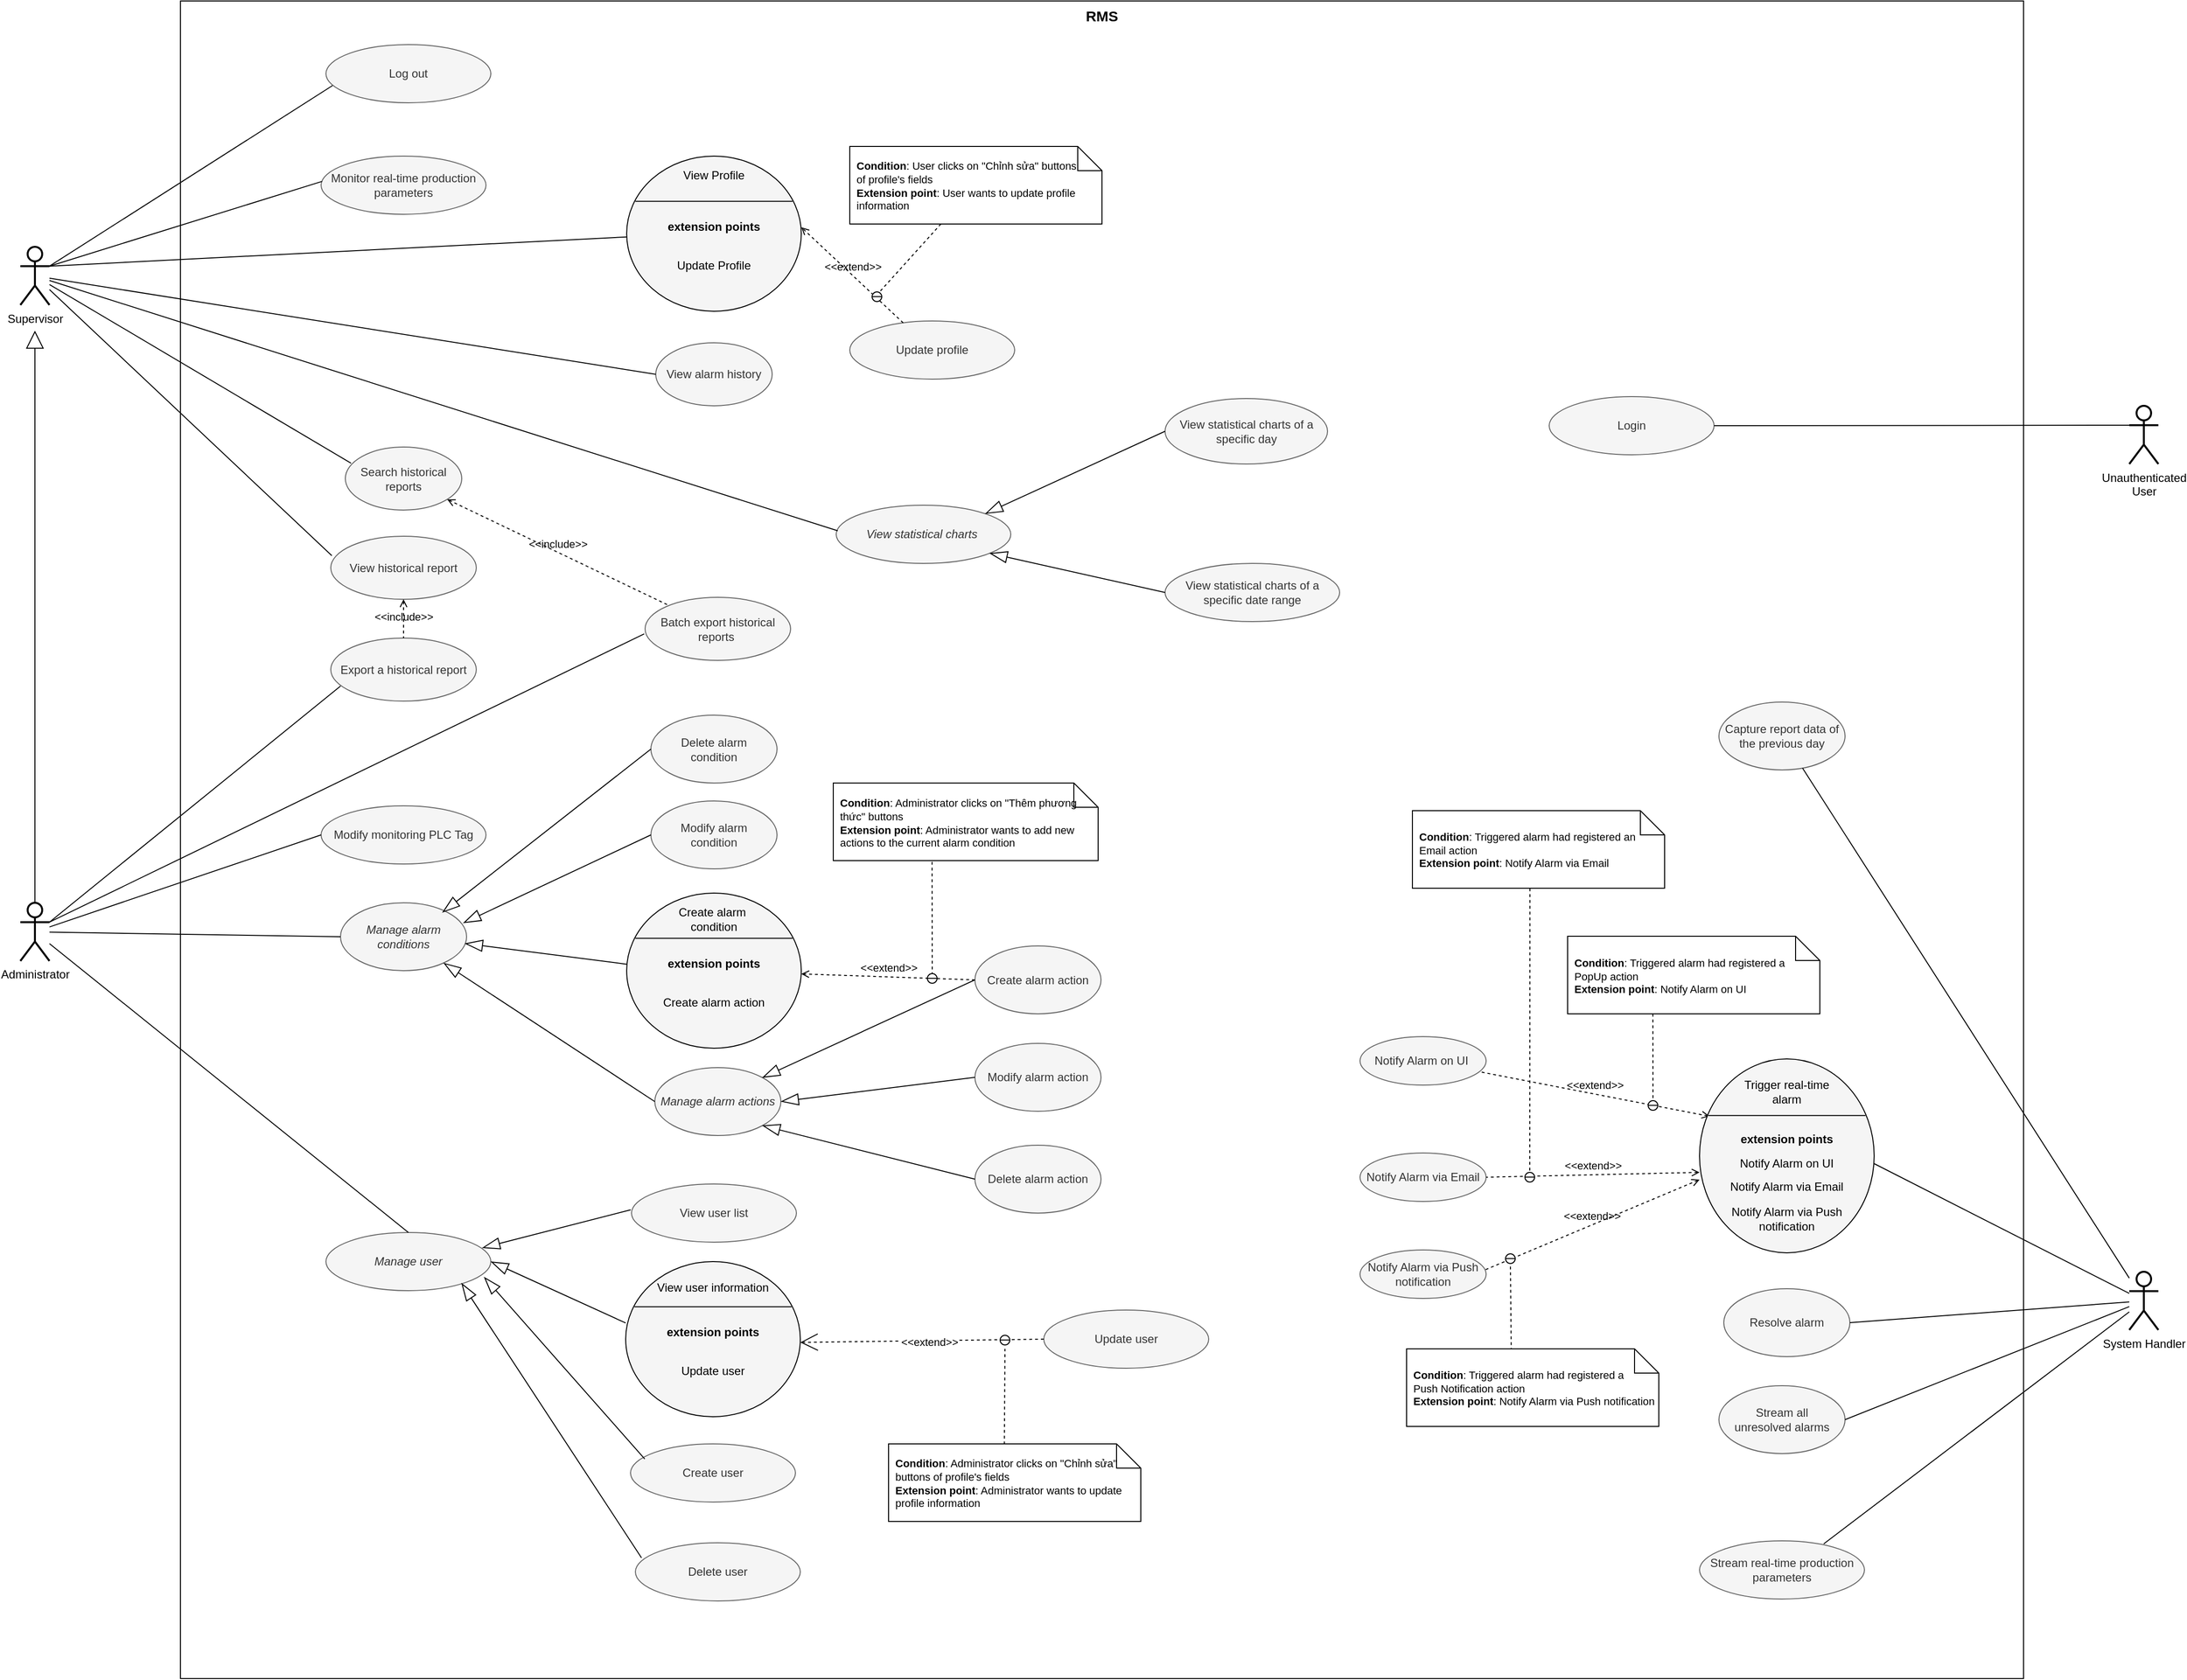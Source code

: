 <mxfile version="23.1.5" type="device">
  <diagram name="Page-1" id="q7bWOxxrzYGh3gGL6_S_">
    <mxGraphModel dx="3291" dy="3627" grid="1" gridSize="10" guides="1" tooltips="1" connect="1" arrows="1" fold="1" page="1" pageScale="1" pageWidth="850" pageHeight="1100" math="0" shadow="0">
      <root>
        <mxCell id="0" />
        <mxCell id="1" parent="0" />
        <mxCell id="vdx9aR_LZm65uiy0afiX-14" value="&lt;b&gt;&lt;font style=&quot;font-size: 15px;&quot;&gt;RMS&lt;/font&gt;&lt;/b&gt;" style="rounded=0;whiteSpace=wrap;html=1;horizontal=1;verticalAlign=top;" parent="1" vertex="1">
          <mxGeometry x="30" y="-1210" width="1900" height="1730" as="geometry" />
        </mxCell>
        <mxCell id="vdx9aR_LZm65uiy0afiX-1" value="View alarm history" style="ellipse;whiteSpace=wrap;html=1;fillColor=#f5f5f5;fontColor=#333333;strokeColor=#666666;" parent="1" vertex="1">
          <mxGeometry x="520" y="-857.5" width="120" height="65" as="geometry" />
        </mxCell>
        <mxCell id="vdx9aR_LZm65uiy0afiX-3" value="Notify Alarm on UI&amp;nbsp;" style="ellipse;whiteSpace=wrap;html=1;fillColor=#f5f5f5;fontColor=#333333;strokeColor=#666666;" parent="1" vertex="1">
          <mxGeometry x="1246" y="-142" width="130" height="50" as="geometry" />
        </mxCell>
        <mxCell id="vdx9aR_LZm65uiy0afiX-4" value="Manage alarm&lt;br&gt;conditions" style="ellipse;whiteSpace=wrap;html=1;fillColor=#f5f5f5;fontColor=#333333;strokeColor=#666666;fontStyle=2" parent="1" vertex="1">
          <mxGeometry x="195" y="-280" width="130" height="70" as="geometry" />
        </mxCell>
        <mxCell id="vdx9aR_LZm65uiy0afiX-7" value="Delete alarm action" style="ellipse;whiteSpace=wrap;html=1;fillColor=#f5f5f5;fontColor=#333333;strokeColor=#666666;" parent="1" vertex="1">
          <mxGeometry x="849" y="-30" width="130" height="70" as="geometry" />
        </mxCell>
        <mxCell id="vdx9aR_LZm65uiy0afiX-8" value="Modify alarm action" style="ellipse;whiteSpace=wrap;html=1;fillColor=#f5f5f5;fontColor=#333333;strokeColor=#666666;" parent="1" vertex="1">
          <mxGeometry x="849" y="-135" width="130" height="70" as="geometry" />
        </mxCell>
        <mxCell id="vdx9aR_LZm65uiy0afiX-9" value="Create alarm action" style="ellipse;whiteSpace=wrap;html=1;fillColor=#f5f5f5;fontColor=#333333;strokeColor=#666666;" parent="1" vertex="1">
          <mxGeometry x="849" y="-235.5" width="130" height="70" as="geometry" />
        </mxCell>
        <mxCell id="vdx9aR_LZm65uiy0afiX-10" value="Delete alarm &lt;br&gt;condition" style="ellipse;whiteSpace=wrap;html=1;fillColor=#f5f5f5;fontColor=#333333;strokeColor=#666666;" parent="1" vertex="1">
          <mxGeometry x="515" y="-473.5" width="130" height="70" as="geometry" />
        </mxCell>
        <mxCell id="vdx9aR_LZm65uiy0afiX-11" value="Manage alarm actions" style="ellipse;whiteSpace=wrap;html=1;fillColor=#f5f5f5;fontColor=#333333;strokeColor=#666666;fontStyle=2" parent="1" vertex="1">
          <mxGeometry x="519" y="-110" width="130" height="70" as="geometry" />
        </mxCell>
        <mxCell id="vdx9aR_LZm65uiy0afiX-12" value="Modify alarm &lt;br&gt;condition" style="ellipse;whiteSpace=wrap;html=1;fillColor=#f5f5f5;fontColor=#333333;strokeColor=#666666;" parent="1" vertex="1">
          <mxGeometry x="515" y="-385" width="130" height="70" as="geometry" />
        </mxCell>
        <mxCell id="vdx9aR_LZm65uiy0afiX-17" value="Supervisor" style="shape=umlActor;verticalLabelPosition=bottom;verticalAlign=top;html=1;outlineConnect=0;strokeWidth=2;" parent="1" vertex="1">
          <mxGeometry x="-135" y="-956.5" width="30" height="60" as="geometry" />
        </mxCell>
        <mxCell id="vdx9aR_LZm65uiy0afiX-18" value="Administrator" style="shape=umlActor;verticalLabelPosition=bottom;verticalAlign=top;html=1;outlineConnect=0;strokeWidth=2;" parent="1" vertex="1">
          <mxGeometry x="-135" y="-280" width="30" height="60" as="geometry" />
        </mxCell>
        <mxCell id="vdx9aR_LZm65uiy0afiX-24" value="" style="endArrow=none;html=1;rounded=0;entryX=0;entryY=0.5;entryDx=0;entryDy=0;" parent="1" source="vdx9aR_LZm65uiy0afiX-17" target="vdx9aR_LZm65uiy0afiX-1" edge="1">
          <mxGeometry width="50" height="50" relative="1" as="geometry">
            <mxPoint x="235" y="-782.5" as="sourcePoint" />
            <mxPoint x="285" y="-832.5" as="targetPoint" />
          </mxGeometry>
        </mxCell>
        <mxCell id="vdx9aR_LZm65uiy0afiX-28" value="" style="endArrow=none;html=1;rounded=0;entryX=0;entryY=0.5;entryDx=0;entryDy=0;" parent="1" source="vdx9aR_LZm65uiy0afiX-18" target="vdx9aR_LZm65uiy0afiX-4" edge="1">
          <mxGeometry width="50" height="50" relative="1" as="geometry">
            <mxPoint x="210" y="-180" as="sourcePoint" />
            <mxPoint x="260" y="-230" as="targetPoint" />
          </mxGeometry>
        </mxCell>
        <mxCell id="vdx9aR_LZm65uiy0afiX-29" value="" style="endArrow=block;endSize=16;endFill=0;html=1;rounded=0;" parent="1" source="vdx9aR_LZm65uiy0afiX-18" edge="1">
          <mxGeometry width="160" relative="1" as="geometry">
            <mxPoint x="160" y="-210" as="sourcePoint" />
            <mxPoint x="-120" y="-870" as="targetPoint" />
          </mxGeometry>
        </mxCell>
        <mxCell id="vdx9aR_LZm65uiy0afiX-31" value="" style="endArrow=blockThin;endSize=16;endFill=0;html=1;rounded=0;exitX=0;exitY=0.5;exitDx=0;exitDy=0;entryX=0.808;entryY=0.143;entryDx=0;entryDy=0;entryPerimeter=0;" parent="1" source="vdx9aR_LZm65uiy0afiX-10" target="vdx9aR_LZm65uiy0afiX-4" edge="1">
          <mxGeometry width="160" relative="1" as="geometry">
            <mxPoint x="350" y="-338" as="sourcePoint" />
            <mxPoint x="490" y="-370" as="targetPoint" />
          </mxGeometry>
        </mxCell>
        <mxCell id="vdx9aR_LZm65uiy0afiX-33" value="" style="endArrow=blockThin;endSize=16;endFill=0;html=1;rounded=0;exitX=0;exitY=0.5;exitDx=0;exitDy=0;entryX=0.974;entryY=0.298;entryDx=0;entryDy=0;entryPerimeter=0;" parent="1" source="vdx9aR_LZm65uiy0afiX-12" target="vdx9aR_LZm65uiy0afiX-4" edge="1">
          <mxGeometry width="160" relative="1" as="geometry">
            <mxPoint x="365" y="-415" as="sourcePoint" />
            <mxPoint x="250" y="-230" as="targetPoint" />
          </mxGeometry>
        </mxCell>
        <mxCell id="vdx9aR_LZm65uiy0afiX-34" value="" style="endArrow=blockThin;endSize=16;endFill=0;html=1;rounded=0;exitX=0;exitY=0.5;exitDx=0;exitDy=0;entryX=0.987;entryY=0.6;entryDx=0;entryDy=0;entryPerimeter=0;" parent="1" source="S8BT3uGQNklFfDtIyJ3y-139" target="vdx9aR_LZm65uiy0afiX-4" edge="1">
          <mxGeometry width="160" relative="1" as="geometry">
            <mxPoint x="519.0" y="-185" as="sourcePoint" />
            <mxPoint x="264" y="-227" as="targetPoint" />
          </mxGeometry>
        </mxCell>
        <mxCell id="vdx9aR_LZm65uiy0afiX-35" value="" style="endArrow=blockThin;endSize=16;endFill=0;html=1;rounded=0;exitX=0;exitY=0.5;exitDx=0;exitDy=0;" parent="1" source="vdx9aR_LZm65uiy0afiX-11" target="vdx9aR_LZm65uiy0afiX-4" edge="1">
          <mxGeometry width="160" relative="1" as="geometry">
            <mxPoint x="375" y="-305" as="sourcePoint" />
            <mxPoint x="274" y="-217" as="targetPoint" />
          </mxGeometry>
        </mxCell>
        <mxCell id="vdx9aR_LZm65uiy0afiX-42" value="Stream all &lt;br&gt;unresolved alarms" style="ellipse;whiteSpace=wrap;html=1;fillColor=#f5f5f5;fontColor=#333333;strokeColor=#666666;" parent="1" vertex="1">
          <mxGeometry x="1616" y="218" width="130" height="70" as="geometry" />
        </mxCell>
        <mxCell id="O6qfYlx07FazeDkOTpJF-3" value="Notify Alarm via Email" style="ellipse;whiteSpace=wrap;html=1;fillColor=#f5f5f5;fontColor=#333333;strokeColor=#666666;" parent="1" vertex="1">
          <mxGeometry x="1246" y="-22" width="130" height="50" as="geometry" />
        </mxCell>
        <mxCell id="O6qfYlx07FazeDkOTpJF-5" value="&amp;lt;&amp;lt;extend&amp;gt;&amp;gt;" style="html=1;verticalAlign=bottom;labelBackgroundColor=none;endArrow=none;endFill=0;dashed=1;rounded=0;startArrow=open;startFill=0;exitX=0.008;exitY=0.55;exitDx=0;exitDy=0;exitPerimeter=0;" parent="1" source="S8BT3uGQNklFfDtIyJ3y-150" target="vdx9aR_LZm65uiy0afiX-3" edge="1">
          <mxGeometry width="160" relative="1" as="geometry">
            <mxPoint x="1628.974" y="12.018" as="sourcePoint" />
            <mxPoint x="1336" y="358" as="targetPoint" />
          </mxGeometry>
        </mxCell>
        <mxCell id="O6qfYlx07FazeDkOTpJF-6" value="&amp;lt;&amp;lt;extend&amp;gt;&amp;gt;" style="html=1;verticalAlign=bottom;labelBackgroundColor=none;endArrow=none;endFill=0;dashed=1;rounded=0;entryX=1;entryY=0.5;entryDx=0;entryDy=0;exitX=0;exitY=0;exitDx=0;exitDy=0;startArrow=open;startFill=0;" parent="1" source="S8BT3uGQNklFfDtIyJ3y-154" target="O6qfYlx07FazeDkOTpJF-3" edge="1">
          <mxGeometry width="160" relative="1" as="geometry">
            <mxPoint x="1619.38" y="21.03" as="sourcePoint" />
            <mxPoint x="1146" y="323" as="targetPoint" />
          </mxGeometry>
        </mxCell>
        <mxCell id="O6qfYlx07FazeDkOTpJF-9" value="&amp;lt;&amp;lt;extend&amp;gt;&amp;gt;" style="html=1;verticalAlign=bottom;labelBackgroundColor=none;endArrow=open;endFill=0;dashed=1;rounded=0;entryX=1;entryY=0.75;entryDx=0;entryDy=0;exitX=0;exitY=0.5;exitDx=0;exitDy=0;" parent="1" source="vdx9aR_LZm65uiy0afiX-9" target="S8BT3uGQNklFfDtIyJ3y-139" edge="1">
          <mxGeometry width="160" relative="1" as="geometry">
            <mxPoint x="390" y="-330" as="sourcePoint" />
            <mxPoint x="649.0" y="-185" as="targetPoint" />
          </mxGeometry>
        </mxCell>
        <mxCell id="O6qfYlx07FazeDkOTpJF-10" value="Resolve alarm" style="ellipse;whiteSpace=wrap;html=1;fillColor=#f5f5f5;fontColor=#333333;strokeColor=#666666;" parent="1" vertex="1">
          <mxGeometry x="1621" y="118" width="130" height="70" as="geometry" />
        </mxCell>
        <mxCell id="O6qfYlx07FazeDkOTpJF-25" style="rounded=0;orthogonalLoop=1;jettySize=auto;html=1;endArrow=none;endFill=0;entryX=1;entryY=0.5;entryDx=0;entryDy=0;" parent="1" source="S8BT3uGQNklFfDtIyJ3y-1" target="S8BT3uGQNklFfDtIyJ3y-152" edge="1">
          <mxGeometry relative="1" as="geometry">
            <mxPoint x="1876" y="123.836" as="sourcePoint" />
            <mxPoint x="1731.222" y="55.219" as="targetPoint" />
          </mxGeometry>
        </mxCell>
        <mxCell id="O6qfYlx07FazeDkOTpJF-22" value="" style="endArrow=blockThin;endSize=16;endFill=0;html=1;rounded=0;exitX=0;exitY=0.5;exitDx=0;exitDy=0;entryX=1;entryY=0;entryDx=0;entryDy=0;" parent="1" source="vdx9aR_LZm65uiy0afiX-9" target="vdx9aR_LZm65uiy0afiX-11" edge="1">
          <mxGeometry width="160" relative="1" as="geometry">
            <mxPoint x="630" y="-190" as="sourcePoint" />
            <mxPoint x="500" y="-65" as="targetPoint" />
          </mxGeometry>
        </mxCell>
        <mxCell id="O6qfYlx07FazeDkOTpJF-23" value="" style="endArrow=blockThin;endSize=16;endFill=0;html=1;rounded=0;exitX=0;exitY=0.5;exitDx=0;exitDy=0;entryX=1;entryY=0.5;entryDx=0;entryDy=0;" parent="1" source="vdx9aR_LZm65uiy0afiX-8" target="vdx9aR_LZm65uiy0afiX-11" edge="1">
          <mxGeometry width="160" relative="1" as="geometry">
            <mxPoint x="590" y="-245" as="sourcePoint" />
            <mxPoint x="510" y="-85" as="targetPoint" />
          </mxGeometry>
        </mxCell>
        <mxCell id="O6qfYlx07FazeDkOTpJF-24" value="" style="endArrow=blockThin;endSize=16;endFill=0;html=1;rounded=0;exitX=0;exitY=0.5;exitDx=0;exitDy=0;entryX=1;entryY=1;entryDx=0;entryDy=0;" parent="1" source="vdx9aR_LZm65uiy0afiX-7" target="vdx9aR_LZm65uiy0afiX-11" edge="1">
          <mxGeometry width="160" relative="1" as="geometry">
            <mxPoint x="590" y="-145" as="sourcePoint" />
            <mxPoint x="510" y="-85" as="targetPoint" />
          </mxGeometry>
        </mxCell>
        <mxCell id="O6qfYlx07FazeDkOTpJF-26" style="rounded=0;orthogonalLoop=1;jettySize=auto;html=1;endArrow=none;endFill=0;entryX=1;entryY=0.5;entryDx=0;entryDy=0;" parent="1" source="S8BT3uGQNklFfDtIyJ3y-1" target="O6qfYlx07FazeDkOTpJF-10" edge="1">
          <mxGeometry relative="1" as="geometry">
            <mxPoint x="1876" y="135.5" as="sourcePoint" />
            <mxPoint x="1756" y="46" as="targetPoint" />
          </mxGeometry>
        </mxCell>
        <mxCell id="O6qfYlx07FazeDkOTpJF-27" style="rounded=0;orthogonalLoop=1;jettySize=auto;html=1;endArrow=none;endFill=0;entryX=1;entryY=0.5;entryDx=0;entryDy=0;" parent="1" source="S8BT3uGQNklFfDtIyJ3y-1" target="vdx9aR_LZm65uiy0afiX-42" edge="1">
          <mxGeometry relative="1" as="geometry">
            <mxPoint x="1876" y="148" as="sourcePoint" />
            <mxPoint x="1756" y="138" as="targetPoint" />
          </mxGeometry>
        </mxCell>
        <mxCell id="S8BT3uGQNklFfDtIyJ3y-1" value="System Handler" style="shape=umlActor;verticalLabelPosition=bottom;verticalAlign=top;html=1;outlineConnect=0;strokeWidth=2;" parent="1" vertex="1">
          <mxGeometry x="2039" y="100.5" width="30" height="60" as="geometry" />
        </mxCell>
        <mxCell id="S8BT3uGQNklFfDtIyJ3y-2" value="Notify Alarm via Push notification" style="ellipse;whiteSpace=wrap;html=1;fillColor=#f5f5f5;fontColor=#333333;strokeColor=#666666;" parent="1" vertex="1">
          <mxGeometry x="1246" y="78" width="130" height="50" as="geometry" />
        </mxCell>
        <mxCell id="S8BT3uGQNklFfDtIyJ3y-3" value="&amp;lt;&amp;lt;extend&amp;gt;&amp;gt;" style="html=1;verticalAlign=bottom;labelBackgroundColor=none;endArrow=none;endFill=0;dashed=1;rounded=0;entryX=0.984;entryY=0.419;entryDx=0;entryDy=0;exitX=0;exitY=0.25;exitDx=0;exitDy=0;startArrow=open;startFill=0;entryPerimeter=0;" parent="1" source="S8BT3uGQNklFfDtIyJ3y-154" target="S8BT3uGQNklFfDtIyJ3y-2" edge="1">
          <mxGeometry width="160" relative="1" as="geometry">
            <mxPoint x="1624.19" y="53.44" as="sourcePoint" />
            <mxPoint x="1546" y="13" as="targetPoint" />
          </mxGeometry>
        </mxCell>
        <mxCell id="S8BT3uGQNklFfDtIyJ3y-4" value="Capture report data of the previous day" style="ellipse;whiteSpace=wrap;html=1;fillColor=#f5f5f5;fontColor=#333333;strokeColor=#666666;" parent="1" vertex="1">
          <mxGeometry x="1616" y="-487" width="130" height="70" as="geometry" />
        </mxCell>
        <mxCell id="S8BT3uGQNklFfDtIyJ3y-6" style="rounded=0;orthogonalLoop=1;jettySize=auto;html=1;endArrow=none;endFill=0;" parent="1" source="S8BT3uGQNklFfDtIyJ3y-1" target="S8BT3uGQNklFfDtIyJ3y-4" edge="1">
          <mxGeometry relative="1" as="geometry">
            <mxPoint x="1896" y="134" as="sourcePoint" />
            <mxPoint x="1741" y="65" as="targetPoint" />
          </mxGeometry>
        </mxCell>
        <mxCell id="S8BT3uGQNklFfDtIyJ3y-7" value="View statistical charts of a specific day" style="ellipse;whiteSpace=wrap;html=1;fillColor=#f5f5f5;fontColor=#333333;strokeColor=#666666;" parent="1" vertex="1">
          <mxGeometry x="1045" y="-800" width="167.5" height="67.5" as="geometry" />
        </mxCell>
        <mxCell id="S8BT3uGQNklFfDtIyJ3y-8" value="View statistical charts of a specific date range" style="ellipse;whiteSpace=wrap;html=1;fillColor=#f5f5f5;fontColor=#333333;strokeColor=#666666;" parent="1" vertex="1">
          <mxGeometry x="1045" y="-630" width="180" height="60" as="geometry" />
        </mxCell>
        <mxCell id="S8BT3uGQNklFfDtIyJ3y-9" value="Search historical reports" style="ellipse;whiteSpace=wrap;html=1;fillColor=#f5f5f5;fontColor=#333333;strokeColor=#666666;" parent="1" vertex="1">
          <mxGeometry x="200" y="-750" width="120" height="65" as="geometry" />
        </mxCell>
        <mxCell id="S8BT3uGQNklFfDtIyJ3y-10" value="View historical report" style="ellipse;whiteSpace=wrap;html=1;fillColor=#f5f5f5;fontColor=#333333;strokeColor=#666666;" parent="1" vertex="1">
          <mxGeometry x="185" y="-658" width="150" height="65" as="geometry" />
        </mxCell>
        <mxCell id="S8BT3uGQNklFfDtIyJ3y-11" value="Export a historical report" style="ellipse;whiteSpace=wrap;html=1;fillColor=#f5f5f5;fontColor=#333333;strokeColor=#666666;" parent="1" vertex="1">
          <mxGeometry x="185" y="-553" width="150" height="65" as="geometry" />
        </mxCell>
        <mxCell id="S8BT3uGQNklFfDtIyJ3y-12" value="Batch export historical reports&amp;nbsp;" style="ellipse;whiteSpace=wrap;html=1;fillColor=#f5f5f5;fontColor=#333333;strokeColor=#666666;" parent="1" vertex="1">
          <mxGeometry x="509" y="-595" width="150" height="65" as="geometry" />
        </mxCell>
        <mxCell id="S8BT3uGQNklFfDtIyJ3y-13" value="Monitor real-time production parameters" style="ellipse;whiteSpace=wrap;html=1;fillColor=#f5f5f5;fontColor=#333333;strokeColor=#666666;" parent="1" vertex="1">
          <mxGeometry x="175" y="-1050" width="170" height="60" as="geometry" />
        </mxCell>
        <mxCell id="S8BT3uGQNklFfDtIyJ3y-14" value="Modify monitoring PLC Tag" style="ellipse;whiteSpace=wrap;html=1;fillColor=#f5f5f5;fontColor=#333333;strokeColor=#666666;" parent="1" vertex="1">
          <mxGeometry x="175" y="-380" width="170" height="60" as="geometry" />
        </mxCell>
        <mxCell id="S8BT3uGQNklFfDtIyJ3y-15" value="Login" style="ellipse;whiteSpace=wrap;html=1;fillColor=#f5f5f5;fontColor=#333333;strokeColor=#666666;" parent="1" vertex="1">
          <mxGeometry x="1441" y="-802" width="170" height="60" as="geometry" />
        </mxCell>
        <mxCell id="S8BT3uGQNklFfDtIyJ3y-17" value="Update profile" style="ellipse;whiteSpace=wrap;html=1;fillColor=#f5f5f5;fontColor=#333333;strokeColor=#666666;" parent="1" vertex="1">
          <mxGeometry x="720" y="-880" width="170" height="60" as="geometry" />
        </mxCell>
        <mxCell id="S8BT3uGQNklFfDtIyJ3y-18" value="Manage user" style="ellipse;whiteSpace=wrap;html=1;fillColor=#f5f5f5;fontColor=#333333;strokeColor=#666666;fontStyle=2" parent="1" vertex="1">
          <mxGeometry x="180" y="60" width="170" height="60" as="geometry" />
        </mxCell>
        <mxCell id="S8BT3uGQNklFfDtIyJ3y-19" value="View user list" style="ellipse;whiteSpace=wrap;html=1;fillColor=#f5f5f5;fontColor=#333333;strokeColor=#666666;" parent="1" vertex="1">
          <mxGeometry x="495" y="10" width="170" height="60" as="geometry" />
        </mxCell>
        <mxCell id="S8BT3uGQNklFfDtIyJ3y-21" value="Create user" style="ellipse;whiteSpace=wrap;html=1;fillColor=#f5f5f5;fontColor=#333333;strokeColor=#666666;" parent="1" vertex="1">
          <mxGeometry x="494" y="278" width="170" height="60" as="geometry" />
        </mxCell>
        <mxCell id="S8BT3uGQNklFfDtIyJ3y-22" value="Update user" style="ellipse;whiteSpace=wrap;html=1;fillColor=#f5f5f5;fontColor=#333333;strokeColor=#666666;" parent="1" vertex="1">
          <mxGeometry x="920" y="140" width="170" height="60" as="geometry" />
        </mxCell>
        <mxCell id="S8BT3uGQNklFfDtIyJ3y-23" value="Delete user" style="ellipse;whiteSpace=wrap;html=1;fillColor=#f5f5f5;fontColor=#333333;strokeColor=#666666;" parent="1" vertex="1">
          <mxGeometry x="499" y="380" width="170" height="60" as="geometry" />
        </mxCell>
        <mxCell id="S8BT3uGQNklFfDtIyJ3y-29" value="" style="endArrow=none;html=1;rounded=0;entryX=0.5;entryY=0;entryDx=0;entryDy=0;entryPerimeter=0;dashed=1;exitX=0.338;exitY=0.998;exitDx=0;exitDy=0;exitPerimeter=0;" parent="1" source="S8BT3uGQNklFfDtIyJ3y-178" target="S8BT3uGQNklFfDtIyJ3y-26" edge="1">
          <mxGeometry relative="1" as="geometry">
            <mxPoint x="1547" y="-162.0" as="sourcePoint" />
            <mxPoint x="1711" y="-254.5" as="targetPoint" />
          </mxGeometry>
        </mxCell>
        <mxCell id="S8BT3uGQNklFfDtIyJ3y-38" value="" style="group" parent="1" vertex="1" connectable="0">
          <mxGeometry x="1416" y="-2" width="10" height="10" as="geometry" />
        </mxCell>
        <mxCell id="S8BT3uGQNklFfDtIyJ3y-39" value="" style="strokeWidth=1;html=1;shape=mxgraph.flowchart.start_2;whiteSpace=wrap;" parent="S8BT3uGQNklFfDtIyJ3y-38" vertex="1">
          <mxGeometry width="10" height="10" as="geometry" />
        </mxCell>
        <mxCell id="S8BT3uGQNklFfDtIyJ3y-40" value="" style="line;strokeWidth=1;rotatable=0;dashed=0;labelPosition=right;align=left;verticalAlign=middle;spacingTop=0;spacingLeft=6;points=[];portConstraint=eastwest;" parent="S8BT3uGQNklFfDtIyJ3y-38" vertex="1">
          <mxGeometry y="4.375" width="10" height="1" as="geometry" />
        </mxCell>
        <mxCell id="S8BT3uGQNklFfDtIyJ3y-41" value="" style="endArrow=none;html=1;rounded=0;entryX=0.5;entryY=0;entryDx=0;entryDy=0;entryPerimeter=0;dashed=1;exitX=0.466;exitY=1.001;exitDx=0;exitDy=0;exitPerimeter=0;" parent="1" source="S8BT3uGQNklFfDtIyJ3y-176" target="S8BT3uGQNklFfDtIyJ3y-39" edge="1">
          <mxGeometry relative="1" as="geometry">
            <mxPoint x="1424" y="-281.52" as="sourcePoint" />
            <mxPoint x="1671" y="-157.5" as="targetPoint" />
          </mxGeometry>
        </mxCell>
        <mxCell id="S8BT3uGQNklFfDtIyJ3y-47" value="" style="endArrow=none;html=1;rounded=0;dashed=1;entryX=0.5;entryY=1;entryDx=0;entryDy=0;entryPerimeter=0;exitX=0.415;exitY=0.027;exitDx=0;exitDy=0;exitPerimeter=0;" parent="1" source="S8BT3uGQNklFfDtIyJ3y-182" target="S8BT3uGQNklFfDtIyJ3y-45" edge="1">
          <mxGeometry relative="1" as="geometry">
            <mxPoint x="1401" y="178" as="sourcePoint" />
            <mxPoint x="1456" y="78" as="targetPoint" />
          </mxGeometry>
        </mxCell>
        <mxCell id="S8BT3uGQNklFfDtIyJ3y-53" value="" style="endArrow=blockThin;endSize=16;endFill=0;html=1;rounded=0;exitX=-0.005;exitY=0.443;exitDx=0;exitDy=0;entryX=0.948;entryY=0.265;entryDx=0;entryDy=0;entryPerimeter=0;exitPerimeter=0;" parent="1" source="S8BT3uGQNklFfDtIyJ3y-19" target="S8BT3uGQNklFfDtIyJ3y-18" edge="1">
          <mxGeometry width="160" relative="1" as="geometry">
            <mxPoint x="490" y="154" as="sourcePoint" />
            <mxPoint x="380" y="249" as="targetPoint" />
          </mxGeometry>
        </mxCell>
        <mxCell id="S8BT3uGQNklFfDtIyJ3y-54" value="" style="endArrow=blockThin;endSize=16;endFill=0;html=1;rounded=0;exitX=0;exitY=0.25;exitDx=0;exitDy=0;entryX=1;entryY=0.5;entryDx=0;entryDy=0;" parent="1" source="S8BT3uGQNklFfDtIyJ3y-145" target="S8BT3uGQNklFfDtIyJ3y-18" edge="1">
          <mxGeometry width="160" relative="1" as="geometry">
            <mxPoint x="502.23" y="140.8" as="sourcePoint" />
            <mxPoint x="321" y="134" as="targetPoint" />
          </mxGeometry>
        </mxCell>
        <mxCell id="S8BT3uGQNklFfDtIyJ3y-55" value="" style="endArrow=blockThin;endSize=16;endFill=0;html=1;rounded=0;exitX=0.086;exitY=0.26;exitDx=0;exitDy=0;entryX=0.959;entryY=0.767;entryDx=0;entryDy=0;entryPerimeter=0;exitPerimeter=0;" parent="1" source="S8BT3uGQNklFfDtIyJ3y-21" target="S8BT3uGQNklFfDtIyJ3y-18" edge="1">
          <mxGeometry width="160" relative="1" as="geometry">
            <mxPoint x="578" y="105" as="sourcePoint" />
            <mxPoint x="351" y="142" as="targetPoint" />
          </mxGeometry>
        </mxCell>
        <mxCell id="S8BT3uGQNklFfDtIyJ3y-56" value="" style="endArrow=open;endSize=16;endFill=0;html=1;rounded=0;exitX=0;exitY=0.5;exitDx=0;exitDy=0;entryX=1;entryY=0.75;entryDx=0;entryDy=0;dashed=1;" parent="1" source="S8BT3uGQNklFfDtIyJ3y-22" target="S8BT3uGQNklFfDtIyJ3y-145" edge="1">
          <mxGeometry width="160" relative="1" as="geometry">
            <mxPoint x="585" y="171" as="sourcePoint" />
            <mxPoint x="669.0" y="130" as="targetPoint" />
          </mxGeometry>
        </mxCell>
        <mxCell id="S8BT3uGQNklFfDtIyJ3y-67" value="&amp;lt;&amp;lt;extend&amp;gt;&amp;gt;" style="edgeLabel;html=1;align=center;verticalAlign=middle;resizable=0;points=[];" parent="S8BT3uGQNklFfDtIyJ3y-56" vertex="1" connectable="0">
          <mxGeometry x="-0.054" y="1" relative="1" as="geometry">
            <mxPoint as="offset" />
          </mxGeometry>
        </mxCell>
        <mxCell id="S8BT3uGQNklFfDtIyJ3y-57" value="" style="endArrow=blockThin;endSize=16;endFill=0;html=1;rounded=0;entryX=0.822;entryY=0.871;entryDx=0;entryDy=0;entryPerimeter=0;exitX=0.037;exitY=0.258;exitDx=0;exitDy=0;exitPerimeter=0;" parent="1" source="S8BT3uGQNklFfDtIyJ3y-23" target="S8BT3uGQNklFfDtIyJ3y-18" edge="1">
          <mxGeometry width="160" relative="1" as="geometry">
            <mxPoint x="560" y="222" as="sourcePoint" />
            <mxPoint x="362" y="186" as="targetPoint" />
          </mxGeometry>
        </mxCell>
        <mxCell id="S8BT3uGQNklFfDtIyJ3y-58" value="&amp;lt;&amp;lt;include&amp;gt;&amp;gt;" style="html=1;verticalAlign=bottom;labelBackgroundColor=none;endArrow=none;endFill=0;dashed=1;rounded=0;startArrow=open;startFill=0;" parent="1" source="S8BT3uGQNklFfDtIyJ3y-9" target="S8BT3uGQNklFfDtIyJ3y-12" edge="1">
          <mxGeometry width="160" relative="1" as="geometry">
            <mxPoint x="906.5" y="-602.5" as="sourcePoint" />
            <mxPoint x="683.5" y="-693.5" as="targetPoint" />
          </mxGeometry>
        </mxCell>
        <mxCell id="S8BT3uGQNklFfDtIyJ3y-59" value="&amp;lt;&amp;lt;include&amp;gt;&amp;gt;" style="html=1;verticalAlign=bottom;labelBackgroundColor=none;endArrow=none;endFill=0;dashed=1;rounded=0;startArrow=open;startFill=0;" parent="1" source="S8BT3uGQNklFfDtIyJ3y-10" target="S8BT3uGQNklFfDtIyJ3y-11" edge="1">
          <mxGeometry x="0.333" width="160" relative="1" as="geometry">
            <mxPoint x="626" y="-784" as="sourcePoint" />
            <mxPoint x="646" y="-609" as="targetPoint" />
            <mxPoint as="offset" />
          </mxGeometry>
        </mxCell>
        <mxCell id="S8BT3uGQNklFfDtIyJ3y-63" value="" style="endArrow=none;html=1;rounded=0;entryX=0.5;entryY=0;entryDx=0;entryDy=0;entryPerimeter=0;dashed=1;exitX=0.373;exitY=1.015;exitDx=0;exitDy=0;exitPerimeter=0;" parent="1" source="S8BT3uGQNklFfDtIyJ3y-168" target="S8BT3uGQNklFfDtIyJ3y-61" edge="1">
          <mxGeometry relative="1" as="geometry">
            <mxPoint x="804.66" y="-350.18" as="sourcePoint" />
            <mxPoint x="1225" y="-450.5" as="targetPoint" />
          </mxGeometry>
        </mxCell>
        <mxCell id="S8BT3uGQNklFfDtIyJ3y-79" value="" style="endArrow=none;html=1;rounded=0;dashed=1;exitX=0.459;exitY=0.007;exitDx=0;exitDy=0;exitPerimeter=0;" parent="1" source="S8BT3uGQNklFfDtIyJ3y-174" edge="1">
          <mxGeometry relative="1" as="geometry">
            <mxPoint x="880.491" y="340" as="sourcePoint" />
            <mxPoint x="880" y="180" as="targetPoint" />
          </mxGeometry>
        </mxCell>
        <mxCell id="S8BT3uGQNklFfDtIyJ3y-85" value="Stream real-time production parameters" style="ellipse;whiteSpace=wrap;html=1;fillColor=#f5f5f5;fontColor=#333333;strokeColor=#666666;" parent="1" vertex="1">
          <mxGeometry x="1596" y="378" width="170" height="60" as="geometry" />
        </mxCell>
        <mxCell id="S8BT3uGQNklFfDtIyJ3y-86" value="&amp;lt;&amp;lt;extend&amp;gt;&amp;gt;" style="html=1;verticalAlign=bottom;labelBackgroundColor=none;endArrow=open;endFill=0;dashed=1;rounded=0;entryX=1;entryY=0.5;entryDx=0;entryDy=0;" parent="1" source="S8BT3uGQNklFfDtIyJ3y-17" target="S8BT3uGQNklFfDtIyJ3y-125" edge="1">
          <mxGeometry width="160" relative="1" as="geometry">
            <mxPoint x="800" y="-1220" as="sourcePoint" />
            <mxPoint x="311.732" y="-1163.905" as="targetPoint" />
          </mxGeometry>
        </mxCell>
        <mxCell id="S8BT3uGQNklFfDtIyJ3y-87" value="" style="group" parent="1" vertex="1" connectable="0">
          <mxGeometry x="743" y="-910" width="10" height="10" as="geometry" />
        </mxCell>
        <mxCell id="S8BT3uGQNklFfDtIyJ3y-88" value="" style="strokeWidth=1;html=1;shape=mxgraph.flowchart.start_2;whiteSpace=wrap;" parent="S8BT3uGQNklFfDtIyJ3y-87" vertex="1">
          <mxGeometry width="10" height="10" as="geometry" />
        </mxCell>
        <mxCell id="S8BT3uGQNklFfDtIyJ3y-89" value="" style="line;strokeWidth=1;rotatable=0;dashed=0;labelPosition=right;align=left;verticalAlign=middle;spacingTop=0;spacingLeft=6;points=[];portConstraint=eastwest;" parent="S8BT3uGQNklFfDtIyJ3y-87" vertex="1">
          <mxGeometry y="4.375" width="10" height="1" as="geometry" />
        </mxCell>
        <mxCell id="S8BT3uGQNklFfDtIyJ3y-90" value="" style="endArrow=none;html=1;rounded=0;entryX=0.867;entryY=-0.1;entryDx=0;entryDy=0;entryPerimeter=0;dashed=1;" parent="1" source="S8BT3uGQNklFfDtIyJ3y-93" target="S8BT3uGQNklFfDtIyJ3y-88" edge="1">
          <mxGeometry relative="1" as="geometry">
            <mxPoint x="770" y="-1190" as="sourcePoint" />
            <mxPoint x="905" y="-1500.75" as="targetPoint" />
          </mxGeometry>
        </mxCell>
        <mxCell id="S8BT3uGQNklFfDtIyJ3y-93" value="" style="shape=note2;boundedLbl=1;whiteSpace=wrap;html=1;size=25;verticalAlign=top;align=left;spacingLeft=5;fontSize=11;" parent="1" vertex="1">
          <mxGeometry x="720" y="-1060" width="260" height="80" as="geometry" />
        </mxCell>
        <mxCell id="S8BT3uGQNklFfDtIyJ3y-94" value="&lt;font style=&quot;font-size: 11px;&quot;&gt;&lt;b style=&quot;&quot;&gt;Condition&lt;/b&gt;: User clicks on &quot;Chỉnh sửa&quot; buttons&lt;br&gt;of profile&#39;s fields&lt;/font&gt;&lt;div style=&quot;font-size: 11px;&quot;&gt;&lt;font style=&quot;font-size: 11px;&quot;&gt;&lt;b&gt;Extension point&lt;/b&gt;: User wants to update profile&lt;/font&gt;&lt;/div&gt;&lt;div style=&quot;font-size: 11px;&quot;&gt;&lt;font style=&quot;font-size: 11px;&quot;&gt;information&lt;/font&gt;&lt;/div&gt;" style="resizeWidth=1;part=1;strokeColor=none;fillColor=none;align=left;spacingLeft=5;whiteSpace=wrap;html=1;" parent="S8BT3uGQNklFfDtIyJ3y-93" vertex="1">
          <mxGeometry width="260.0" height="80" relative="1" as="geometry" />
        </mxCell>
        <mxCell id="S8BT3uGQNklFfDtIyJ3y-95" value="Log out" style="ellipse;whiteSpace=wrap;html=1;fillColor=#f5f5f5;fontColor=#333333;strokeColor=#666666;" parent="1" vertex="1">
          <mxGeometry x="180" y="-1165" width="170" height="60" as="geometry" />
        </mxCell>
        <mxCell id="S8BT3uGQNklFfDtIyJ3y-97" style="rounded=0;orthogonalLoop=1;jettySize=auto;html=1;endArrow=none;endFill=0;entryX=0.753;entryY=0.052;entryDx=0;entryDy=0;entryPerimeter=0;" parent="1" source="S8BT3uGQNklFfDtIyJ3y-1" target="S8BT3uGQNklFfDtIyJ3y-85" edge="1">
          <mxGeometry relative="1" as="geometry">
            <mxPoint x="1896" y="153" as="sourcePoint" />
            <mxPoint x="1761" y="263" as="targetPoint" />
          </mxGeometry>
        </mxCell>
        <mxCell id="S8BT3uGQNklFfDtIyJ3y-98" value="" style="endArrow=none;html=1;rounded=0;entryX=0.049;entryY=0.257;entryDx=0;entryDy=0;entryPerimeter=0;" parent="1" source="vdx9aR_LZm65uiy0afiX-17" target="S8BT3uGQNklFfDtIyJ3y-9" edge="1">
          <mxGeometry width="50" height="50" relative="1" as="geometry">
            <mxPoint x="55" y="-917" as="sourcePoint" />
            <mxPoint x="175" y="-917" as="targetPoint" />
          </mxGeometry>
        </mxCell>
        <mxCell id="S8BT3uGQNklFfDtIyJ3y-100" value="" style="endArrow=none;html=1;rounded=0;entryX=0.007;entryY=0.308;entryDx=0;entryDy=0;entryPerimeter=0;" parent="1" source="vdx9aR_LZm65uiy0afiX-17" target="S8BT3uGQNklFfDtIyJ3y-10" edge="1">
          <mxGeometry width="50" height="50" relative="1" as="geometry">
            <mxPoint x="55" y="-910" as="sourcePoint" />
            <mxPoint x="350" y="-766" as="targetPoint" />
          </mxGeometry>
        </mxCell>
        <mxCell id="S8BT3uGQNklFfDtIyJ3y-101" value="" style="endArrow=none;html=1;rounded=0;entryX=1;entryY=0.333;entryDx=0;entryDy=0;entryPerimeter=0;exitX=0.067;exitY=0.762;exitDx=0;exitDy=0;exitPerimeter=0;" parent="1" source="S8BT3uGQNklFfDtIyJ3y-11" target="vdx9aR_LZm65uiy0afiX-18" edge="1">
          <mxGeometry width="50" height="50" relative="1" as="geometry">
            <mxPoint x="55" y="-903" as="sourcePoint" />
            <mxPoint x="340" y="-637" as="targetPoint" />
          </mxGeometry>
        </mxCell>
        <mxCell id="S8BT3uGQNklFfDtIyJ3y-102" value="" style="endArrow=none;html=1;rounded=0;entryX=1;entryY=0.333;entryDx=0;entryDy=0;entryPerimeter=0;exitX=-0.006;exitY=0.58;exitDx=0;exitDy=0;exitPerimeter=0;" parent="1" source="S8BT3uGQNklFfDtIyJ3y-12" target="vdx9aR_LZm65uiy0afiX-18" edge="1">
          <mxGeometry width="50" height="50" relative="1" as="geometry">
            <mxPoint x="345" y="-522" as="sourcePoint" />
            <mxPoint x="50" y="-245" as="targetPoint" />
          </mxGeometry>
        </mxCell>
        <mxCell id="S8BT3uGQNklFfDtIyJ3y-105" value="" style="endArrow=none;html=1;rounded=0;entryX=0.04;entryY=0.704;entryDx=0;entryDy=0;exitX=1;exitY=0.333;exitDx=0;exitDy=0;exitPerimeter=0;entryPerimeter=0;" parent="1" source="vdx9aR_LZm65uiy0afiX-17" target="S8BT3uGQNklFfDtIyJ3y-95" edge="1">
          <mxGeometry width="50" height="50" relative="1" as="geometry">
            <mxPoint x="50" y="-940" as="sourcePoint" />
            <mxPoint x="258" y="-1335" as="targetPoint" />
          </mxGeometry>
        </mxCell>
        <mxCell id="S8BT3uGQNklFfDtIyJ3y-106" value="Unauthenticated&lt;div&gt;User&lt;/div&gt;" style="shape=umlActor;verticalLabelPosition=bottom;verticalAlign=top;html=1;outlineConnect=0;strokeWidth=2;" parent="1" vertex="1">
          <mxGeometry x="2039" y="-792.5" width="30" height="60" as="geometry" />
        </mxCell>
        <mxCell id="S8BT3uGQNklFfDtIyJ3y-109" value="" style="endArrow=none;html=1;rounded=0;entryX=1;entryY=0.5;entryDx=0;entryDy=0;exitX=1;exitY=0.333;exitDx=0;exitDy=0;exitPerimeter=0;" parent="1" source="S8BT3uGQNklFfDtIyJ3y-106" target="S8BT3uGQNklFfDtIyJ3y-15" edge="1">
          <mxGeometry width="50" height="50" relative="1" as="geometry">
            <mxPoint x="65" y="-847" as="sourcePoint" />
            <mxPoint x="370" y="-1240" as="targetPoint" />
          </mxGeometry>
        </mxCell>
        <mxCell id="S8BT3uGQNklFfDtIyJ3y-110" value="" style="endArrow=none;html=1;rounded=0;entryX=0;entryY=0.75;entryDx=0;entryDy=0;exitX=1;exitY=0.333;exitDx=0;exitDy=0;exitPerimeter=0;" parent="1" source="vdx9aR_LZm65uiy0afiX-17" target="S8BT3uGQNklFfDtIyJ3y-125" edge="1">
          <mxGeometry width="50" height="50" relative="1" as="geometry">
            <mxPoint x="55" y="-927" as="sourcePoint" />
            <mxPoint x="165.71" y="-1165.36" as="targetPoint" />
          </mxGeometry>
        </mxCell>
        <mxCell id="S8BT3uGQNklFfDtIyJ3y-111" value="" style="endArrow=none;html=1;rounded=0;entryX=0.006;entryY=0.434;entryDx=0;entryDy=0;exitX=1;exitY=0.333;exitDx=0;exitDy=0;exitPerimeter=0;entryPerimeter=0;" parent="1" source="vdx9aR_LZm65uiy0afiX-17" target="S8BT3uGQNklFfDtIyJ3y-13" edge="1">
          <mxGeometry width="50" height="50" relative="1" as="geometry">
            <mxPoint x="55" y="-927" as="sourcePoint" />
            <mxPoint x="461" y="-1225" as="targetPoint" />
          </mxGeometry>
        </mxCell>
        <mxCell id="S8BT3uGQNklFfDtIyJ3y-113" value="" style="endArrow=none;html=1;rounded=0;entryX=0.5;entryY=0;entryDx=0;entryDy=0;" parent="1" source="vdx9aR_LZm65uiy0afiX-18" target="S8BT3uGQNklFfDtIyJ3y-18" edge="1">
          <mxGeometry width="50" height="50" relative="1" as="geometry">
            <mxPoint x="50" y="-235" as="sourcePoint" />
            <mxPoint x="165" y="-235" as="targetPoint" />
          </mxGeometry>
        </mxCell>
        <mxCell id="S8BT3uGQNklFfDtIyJ3y-115" value="&lt;i&gt;View statistical charts&amp;nbsp;&lt;/i&gt;" style="ellipse;whiteSpace=wrap;html=1;fillColor=#f5f5f5;fontColor=#333333;strokeColor=#666666;" parent="1" vertex="1">
          <mxGeometry x="706" y="-690" width="180" height="60" as="geometry" />
        </mxCell>
        <mxCell id="S8BT3uGQNklFfDtIyJ3y-116" value="" style="endArrow=none;html=1;rounded=0;entryX=0.009;entryY=0.44;entryDx=0;entryDy=0;entryPerimeter=0;" parent="1" source="vdx9aR_LZm65uiy0afiX-17" target="S8BT3uGQNklFfDtIyJ3y-115" edge="1">
          <mxGeometry width="50" height="50" relative="1" as="geometry">
            <mxPoint x="55" y="-916" as="sourcePoint" />
            <mxPoint x="730" y="-867" as="targetPoint" />
          </mxGeometry>
        </mxCell>
        <mxCell id="S8BT3uGQNklFfDtIyJ3y-117" value="" style="endArrow=blockThin;endSize=16;endFill=0;html=1;rounded=0;exitX=0;exitY=0.5;exitDx=0;exitDy=0;entryX=1;entryY=0;entryDx=0;entryDy=0;" parent="1" source="S8BT3uGQNklFfDtIyJ3y-7" target="S8BT3uGQNklFfDtIyJ3y-115" edge="1">
          <mxGeometry width="160" relative="1" as="geometry">
            <mxPoint x="380" y="-355" as="sourcePoint" />
            <mxPoint x="270" y="-260" as="targetPoint" />
          </mxGeometry>
        </mxCell>
        <mxCell id="S8BT3uGQNklFfDtIyJ3y-119" value="" style="endArrow=blockThin;endSize=16;endFill=0;html=1;rounded=0;exitX=0;exitY=0.5;exitDx=0;exitDy=0;entryX=0.879;entryY=0.826;entryDx=0;entryDy=0;entryPerimeter=0;" parent="1" source="S8BT3uGQNklFfDtIyJ3y-8" target="S8BT3uGQNklFfDtIyJ3y-115" edge="1">
          <mxGeometry width="160" relative="1" as="geometry">
            <mxPoint x="646" y="-780" as="sourcePoint" />
            <mxPoint x="560" y="-780" as="targetPoint" />
          </mxGeometry>
        </mxCell>
        <mxCell id="S8BT3uGQNklFfDtIyJ3y-133" value="" style="group" parent="1" vertex="1" connectable="0">
          <mxGeometry x="800" y="-207" width="10" height="10" as="geometry" />
        </mxCell>
        <mxCell id="S8BT3uGQNklFfDtIyJ3y-61" value="" style="strokeWidth=1;html=1;shape=mxgraph.flowchart.start_2;whiteSpace=wrap;" parent="S8BT3uGQNklFfDtIyJ3y-133" vertex="1">
          <mxGeometry width="10" height="10" as="geometry" />
        </mxCell>
        <mxCell id="S8BT3uGQNklFfDtIyJ3y-62" value="" style="line;strokeWidth=1;rotatable=0;dashed=0;labelPosition=right;align=left;verticalAlign=middle;spacingTop=0;spacingLeft=6;points=[];portConstraint=eastwest;" parent="S8BT3uGQNklFfDtIyJ3y-133" vertex="1">
          <mxGeometry y="4.375" width="10" height="1" as="geometry" />
        </mxCell>
        <mxCell id="S8BT3uGQNklFfDtIyJ3y-134" value="" style="group" parent="1" vertex="1" connectable="0">
          <mxGeometry x="490" y="-1050" width="180" height="160" as="geometry" />
        </mxCell>
        <mxCell id="S8BT3uGQNklFfDtIyJ3y-122" value="" style="shape=ellipse;container=0;horizontal=1;horizontalStack=0;resizeParent=1;resizeParentMax=0;resizeLast=0;html=1;dashed=0;collapsible=0;fillColor=#F5F5F5;" parent="S8BT3uGQNklFfDtIyJ3y-134" vertex="1">
          <mxGeometry width="180" height="160" as="geometry" />
        </mxCell>
        <mxCell id="S8BT3uGQNklFfDtIyJ3y-123" value="View Profile" style="html=1;strokeColor=none;fillColor=none;align=center;verticalAlign=middle;rotatable=0;whiteSpace=wrap;container=0;" parent="S8BT3uGQNklFfDtIyJ3y-134" vertex="1">
          <mxGeometry width="180" height="40" as="geometry" />
        </mxCell>
        <mxCell id="S8BT3uGQNklFfDtIyJ3y-124" value="" style="line;strokeWidth=1;fillColor=none;rotatable=0;labelPosition=right;points=[];portConstraint=eastwest;dashed=0;resizeWidth=1;container=0;" parent="S8BT3uGQNklFfDtIyJ3y-134" vertex="1">
          <mxGeometry x="9" y="40" width="162" height="13.333" as="geometry" />
        </mxCell>
        <mxCell id="S8BT3uGQNklFfDtIyJ3y-125" value="&lt;b&gt;extension points&lt;/b&gt;" style="text;html=1;align=center;verticalAlign=middle;rotatable=0;fillColor=none;strokeColor=none;whiteSpace=wrap;container=0;" parent="S8BT3uGQNklFfDtIyJ3y-134" vertex="1">
          <mxGeometry y="53.333" width="180" height="40" as="geometry" />
        </mxCell>
        <mxCell id="S8BT3uGQNklFfDtIyJ3y-126" value="Update Profile" style="text;html=1;align=center;verticalAlign=middle;rotatable=0;spacingLeft=0;fillColor=none;strokeColor=none;whiteSpace=wrap;container=0;" parent="S8BT3uGQNklFfDtIyJ3y-134" vertex="1">
          <mxGeometry y="93.333" width="180" height="40" as="geometry" />
        </mxCell>
        <mxCell id="S8BT3uGQNklFfDtIyJ3y-135" value="" style="group" parent="1" vertex="1" connectable="0">
          <mxGeometry x="490" y="-290" width="180" height="160" as="geometry" />
        </mxCell>
        <mxCell id="S8BT3uGQNklFfDtIyJ3y-136" value="" style="shape=ellipse;container=0;horizontal=1;horizontalStack=0;resizeParent=1;resizeParentMax=0;resizeLast=0;html=1;dashed=0;collapsible=0;fillColor=#F5F5F5;" parent="S8BT3uGQNklFfDtIyJ3y-135" vertex="1">
          <mxGeometry width="180" height="160" as="geometry" />
        </mxCell>
        <mxCell id="S8BT3uGQNklFfDtIyJ3y-137" value="Create alarm&amp;nbsp;&lt;div&gt;condition&lt;/div&gt;" style="html=1;strokeColor=none;fillColor=none;align=center;verticalAlign=middle;rotatable=0;whiteSpace=wrap;container=0;" parent="S8BT3uGQNklFfDtIyJ3y-135" vertex="1">
          <mxGeometry y="7" width="180" height="40" as="geometry" />
        </mxCell>
        <mxCell id="S8BT3uGQNklFfDtIyJ3y-138" value="" style="line;strokeWidth=1;fillColor=none;rotatable=0;labelPosition=right;points=[];portConstraint=eastwest;dashed=0;resizeWidth=1;container=0;" parent="S8BT3uGQNklFfDtIyJ3y-135" vertex="1">
          <mxGeometry x="9" y="40" width="162" height="13.333" as="geometry" />
        </mxCell>
        <mxCell id="S8BT3uGQNklFfDtIyJ3y-139" value="&lt;b&gt;extension points&lt;/b&gt;" style="text;html=1;align=center;verticalAlign=middle;rotatable=0;fillColor=none;strokeColor=none;whiteSpace=wrap;container=0;" parent="S8BT3uGQNklFfDtIyJ3y-135" vertex="1">
          <mxGeometry y="53.333" width="180" height="40" as="geometry" />
        </mxCell>
        <mxCell id="S8BT3uGQNklFfDtIyJ3y-140" value="Create alarm action" style="text;html=1;align=center;verticalAlign=middle;rotatable=0;spacingLeft=0;fillColor=none;strokeColor=none;whiteSpace=wrap;container=0;" parent="S8BT3uGQNklFfDtIyJ3y-135" vertex="1">
          <mxGeometry y="93.333" width="180" height="40" as="geometry" />
        </mxCell>
        <mxCell id="S8BT3uGQNklFfDtIyJ3y-141" value="" style="group" parent="1" vertex="1" connectable="0">
          <mxGeometry x="489" y="90" width="180" height="160" as="geometry" />
        </mxCell>
        <mxCell id="S8BT3uGQNklFfDtIyJ3y-142" value="" style="shape=ellipse;container=0;horizontal=1;horizontalStack=0;resizeParent=1;resizeParentMax=0;resizeLast=0;html=1;dashed=0;collapsible=0;fillColor=#F5F5F5;" parent="S8BT3uGQNklFfDtIyJ3y-141" vertex="1">
          <mxGeometry width="180" height="160" as="geometry" />
        </mxCell>
        <mxCell id="S8BT3uGQNklFfDtIyJ3y-143" value="View user information" style="html=1;strokeColor=none;fillColor=none;align=center;verticalAlign=middle;rotatable=0;whiteSpace=wrap;container=0;" parent="S8BT3uGQNklFfDtIyJ3y-141" vertex="1">
          <mxGeometry y="7" width="180" height="40" as="geometry" />
        </mxCell>
        <mxCell id="S8BT3uGQNklFfDtIyJ3y-144" value="" style="line;strokeWidth=1;fillColor=none;rotatable=0;labelPosition=right;points=[];portConstraint=eastwest;dashed=0;resizeWidth=1;container=0;" parent="S8BT3uGQNklFfDtIyJ3y-141" vertex="1">
          <mxGeometry x="9" y="40" width="162" height="13.333" as="geometry" />
        </mxCell>
        <mxCell id="S8BT3uGQNklFfDtIyJ3y-145" value="&lt;b&gt;extension points&lt;/b&gt;" style="text;html=1;align=center;verticalAlign=middle;rotatable=0;fillColor=none;strokeColor=none;whiteSpace=wrap;container=0;" parent="S8BT3uGQNklFfDtIyJ3y-141" vertex="1">
          <mxGeometry y="53.333" width="180" height="40" as="geometry" />
        </mxCell>
        <mxCell id="S8BT3uGQNklFfDtIyJ3y-146" value="Update user" style="text;html=1;align=center;verticalAlign=middle;rotatable=0;spacingLeft=0;fillColor=none;strokeColor=none;whiteSpace=wrap;container=0;" parent="S8BT3uGQNklFfDtIyJ3y-141" vertex="1">
          <mxGeometry y="93.333" width="180" height="40" as="geometry" />
        </mxCell>
        <mxCell id="S8BT3uGQNklFfDtIyJ3y-147" value="" style="group" parent="1" vertex="1" connectable="0">
          <mxGeometry x="1596" y="-119" width="180" height="200" as="geometry" />
        </mxCell>
        <mxCell id="S8BT3uGQNklFfDtIyJ3y-148" value="" style="shape=ellipse;container=0;horizontal=1;horizontalStack=0;resizeParent=1;resizeParentMax=0;resizeLast=0;html=1;dashed=0;collapsible=0;fillColor=#F5F5F5;" parent="S8BT3uGQNklFfDtIyJ3y-147" vertex="1">
          <mxGeometry width="180" height="200" as="geometry" />
        </mxCell>
        <mxCell id="S8BT3uGQNklFfDtIyJ3y-149" value="Trigger real-time&lt;div&gt;alarm&lt;/div&gt;" style="html=1;strokeColor=none;fillColor=none;align=center;verticalAlign=middle;rotatable=0;whiteSpace=wrap;container=0;" parent="S8BT3uGQNklFfDtIyJ3y-147" vertex="1">
          <mxGeometry y="8.75" width="180" height="50" as="geometry" />
        </mxCell>
        <mxCell id="S8BT3uGQNklFfDtIyJ3y-150" value="" style="line;strokeWidth=1;fillColor=none;rotatable=0;labelPosition=right;points=[];portConstraint=eastwest;dashed=0;resizeWidth=1;container=0;" parent="S8BT3uGQNklFfDtIyJ3y-147" vertex="1">
          <mxGeometry x="9" y="50" width="162" height="16.667" as="geometry" />
        </mxCell>
        <mxCell id="S8BT3uGQNklFfDtIyJ3y-151" value="&lt;b&gt;extension points&lt;/b&gt;" style="text;html=1;align=center;verticalAlign=middle;rotatable=0;fillColor=none;strokeColor=none;whiteSpace=wrap;container=0;" parent="S8BT3uGQNklFfDtIyJ3y-147" vertex="1">
          <mxGeometry y="66.67" width="180" height="33.33" as="geometry" />
        </mxCell>
        <mxCell id="S8BT3uGQNklFfDtIyJ3y-152" value="Notify Alarm on UI" style="text;html=1;align=center;verticalAlign=middle;rotatable=0;spacingLeft=0;fillColor=none;strokeColor=none;whiteSpace=wrap;container=0;" parent="S8BT3uGQNklFfDtIyJ3y-147" vertex="1">
          <mxGeometry y="93" width="180" height="30" as="geometry" />
        </mxCell>
        <mxCell id="S8BT3uGQNklFfDtIyJ3y-154" value="Notify Alarm via Email" style="text;html=1;align=center;verticalAlign=middle;rotatable=0;spacingLeft=0;fillColor=none;strokeColor=none;whiteSpace=wrap;container=0;" parent="S8BT3uGQNklFfDtIyJ3y-147" vertex="1">
          <mxGeometry y="117" width="180" height="30" as="geometry" />
        </mxCell>
        <mxCell id="S8BT3uGQNklFfDtIyJ3y-155" value="Notify Alarm via Push&lt;div&gt;&lt;span style=&quot;background-color: initial;&quot;&gt;notification&lt;/span&gt;&lt;/div&gt;" style="text;html=1;align=center;verticalAlign=middle;rotatable=0;spacingLeft=0;fillColor=none;strokeColor=none;whiteSpace=wrap;container=0;" parent="S8BT3uGQNklFfDtIyJ3y-147" vertex="1">
          <mxGeometry y="150" width="180" height="30" as="geometry" />
        </mxCell>
        <mxCell id="S8BT3uGQNklFfDtIyJ3y-156" value="" style="group" parent="1" vertex="1" connectable="0">
          <mxGeometry x="875" y="166" width="10" height="10" as="geometry" />
        </mxCell>
        <mxCell id="S8BT3uGQNklFfDtIyJ3y-77" value="" style="strokeWidth=1;html=1;shape=mxgraph.flowchart.start_2;whiteSpace=wrap;" parent="S8BT3uGQNklFfDtIyJ3y-156" vertex="1">
          <mxGeometry width="10" height="10" as="geometry" />
        </mxCell>
        <mxCell id="S8BT3uGQNklFfDtIyJ3y-78" value="" style="line;strokeWidth=1;rotatable=0;dashed=0;labelPosition=right;align=left;verticalAlign=middle;spacingTop=0;spacingLeft=6;points=[];portConstraint=eastwest;" parent="S8BT3uGQNklFfDtIyJ3y-156" vertex="1">
          <mxGeometry y="4.375" width="10" height="1" as="geometry" />
        </mxCell>
        <mxCell id="S8BT3uGQNklFfDtIyJ3y-157" value="" style="group" parent="1" vertex="1" connectable="0">
          <mxGeometry x="1396" y="82" width="10" height="10" as="geometry" />
        </mxCell>
        <mxCell id="S8BT3uGQNklFfDtIyJ3y-45" value="" style="strokeWidth=1;html=1;shape=mxgraph.flowchart.start_2;whiteSpace=wrap;" parent="S8BT3uGQNklFfDtIyJ3y-157" vertex="1">
          <mxGeometry width="10" height="10" as="geometry" />
        </mxCell>
        <mxCell id="S8BT3uGQNklFfDtIyJ3y-46" value="" style="line;strokeWidth=1;rotatable=0;dashed=0;labelPosition=right;align=left;verticalAlign=middle;spacingTop=0;spacingLeft=6;points=[];portConstraint=eastwest;" parent="S8BT3uGQNklFfDtIyJ3y-157" vertex="1">
          <mxGeometry y="4.375" width="10" height="1" as="geometry" />
        </mxCell>
        <mxCell id="S8BT3uGQNklFfDtIyJ3y-159" value="" style="endArrow=none;html=1;rounded=0;exitX=0;exitY=0.5;exitDx=0;exitDy=0;" parent="1" source="S8BT3uGQNklFfDtIyJ3y-14" target="vdx9aR_LZm65uiy0afiX-18" edge="1">
          <mxGeometry width="50" height="50" relative="1" as="geometry">
            <mxPoint x="205" y="-493" as="sourcePoint" />
            <mxPoint x="-90" y="-250" as="targetPoint" />
          </mxGeometry>
        </mxCell>
        <mxCell id="S8BT3uGQNklFfDtIyJ3y-167" value="" style="shape=note2;boundedLbl=1;whiteSpace=wrap;html=1;size=25;verticalAlign=top;align=left;spacingLeft=5;fontSize=11;" parent="1" vertex="1">
          <mxGeometry x="703" y="-403.5" width="273" height="80" as="geometry" />
        </mxCell>
        <mxCell id="S8BT3uGQNklFfDtIyJ3y-168" value="&lt;font style=&quot;font-size: 11px;&quot;&gt;&lt;b style=&quot;&quot;&gt;Condition&lt;/b&gt;: Administrator clicks on &quot;Thêm phương thức&quot; buttons&lt;br&gt;&lt;/font&gt;&lt;div style=&quot;font-size: 11px;&quot;&gt;&lt;font style=&quot;font-size: 11px;&quot;&gt;&lt;b&gt;Extension point&lt;/b&gt;: Administrator&amp;nbsp;wants to add new actions to the current alarm condition&lt;br&gt;&lt;/font&gt;&lt;/div&gt;" style="resizeWidth=1;part=1;strokeColor=none;fillColor=none;align=left;spacingLeft=5;whiteSpace=wrap;html=1;" parent="S8BT3uGQNklFfDtIyJ3y-167" vertex="1">
          <mxGeometry width="273.0" height="80" relative="1" as="geometry" />
        </mxCell>
        <mxCell id="S8BT3uGQNklFfDtIyJ3y-173" value="" style="shape=note2;boundedLbl=1;whiteSpace=wrap;html=1;size=25;verticalAlign=top;align=left;spacingLeft=5;fontSize=11;" parent="1" vertex="1">
          <mxGeometry x="760" y="278" width="260" height="80" as="geometry" />
        </mxCell>
        <mxCell id="S8BT3uGQNklFfDtIyJ3y-174" value="&lt;font style=&quot;font-size: 11px;&quot;&gt;&lt;b style=&quot;&quot;&gt;Condition&lt;/b&gt;: Administrator clicks on &quot;Chỉnh sửa&quot; buttons of profile&#39;s fields&lt;/font&gt;&lt;div style=&quot;font-size: 11px;&quot;&gt;&lt;font style=&quot;font-size: 11px;&quot;&gt;&lt;b&gt;Extension point&lt;/b&gt;: Administrator&amp;nbsp;wants to update profile&amp;nbsp;&lt;/font&gt;&lt;span style=&quot;background-color: initial;&quot;&gt;information&lt;/span&gt;&lt;/div&gt;" style="resizeWidth=1;part=1;strokeColor=none;fillColor=none;align=left;spacingLeft=5;whiteSpace=wrap;html=1;" parent="S8BT3uGQNklFfDtIyJ3y-173" vertex="1">
          <mxGeometry width="260.0" height="80" relative="1" as="geometry" />
        </mxCell>
        <mxCell id="S8BT3uGQNklFfDtIyJ3y-175" value="" style="shape=note2;boundedLbl=1;whiteSpace=wrap;html=1;size=25;verticalAlign=top;align=left;spacingLeft=5;fontSize=11;" parent="1" vertex="1">
          <mxGeometry x="1300" y="-375" width="260" height="80" as="geometry" />
        </mxCell>
        <mxCell id="S8BT3uGQNklFfDtIyJ3y-176" value="&lt;font style=&quot;font-size: 11px;&quot;&gt;&lt;b style=&quot;&quot;&gt;Condition&lt;/b&gt;: Triggered alarm had registered an&lt;/font&gt;&lt;div&gt;&lt;span style=&quot;font-size: 11px;&quot;&gt;Email action&lt;br&gt;&lt;/span&gt;&lt;div style=&quot;font-size: 11px;&quot;&gt;&lt;font style=&quot;font-size: 11px;&quot;&gt;&lt;b&gt;Extension point&lt;/b&gt;: Notify Alarm via Email&lt;/font&gt;&lt;/div&gt;&lt;/div&gt;" style="resizeWidth=1;part=1;strokeColor=none;fillColor=none;align=left;spacingLeft=5;whiteSpace=wrap;html=1;" parent="S8BT3uGQNklFfDtIyJ3y-175" vertex="1">
          <mxGeometry width="260.0" height="80" relative="1" as="geometry" />
        </mxCell>
        <mxCell id="S8BT3uGQNklFfDtIyJ3y-177" value="" style="shape=note2;boundedLbl=1;whiteSpace=wrap;html=1;size=25;verticalAlign=top;align=left;spacingLeft=5;fontSize=11;" parent="1" vertex="1">
          <mxGeometry x="1460" y="-245.5" width="260" height="80" as="geometry" />
        </mxCell>
        <mxCell id="S8BT3uGQNklFfDtIyJ3y-178" value="&lt;font style=&quot;font-size: 11px;&quot;&gt;&lt;b style=&quot;&quot;&gt;Condition&lt;/b&gt;: Triggered alarm had registered a&amp;nbsp;&lt;/font&gt;&lt;div&gt;&lt;span style=&quot;font-size: 11px;&quot;&gt;PopUp action&lt;br&gt;&lt;/span&gt;&lt;div&gt;&lt;div style=&quot;font-size: 11px;&quot;&gt;&lt;font style=&quot;font-size: 11px;&quot;&gt;&lt;b&gt;Extension point&lt;/b&gt;: Notify Alarm on UI&lt;/font&gt;&lt;/div&gt;&lt;/div&gt;&lt;/div&gt;" style="resizeWidth=1;part=1;strokeColor=none;fillColor=none;align=left;spacingLeft=5;whiteSpace=wrap;html=1;" parent="S8BT3uGQNklFfDtIyJ3y-177" vertex="1">
          <mxGeometry width="260.0" height="80" relative="1" as="geometry" />
        </mxCell>
        <mxCell id="S8BT3uGQNklFfDtIyJ3y-180" value="" style="group" parent="1" vertex="1" connectable="0">
          <mxGeometry x="1543" y="-76" width="10" height="10" as="geometry" />
        </mxCell>
        <mxCell id="S8BT3uGQNklFfDtIyJ3y-26" value="" style="strokeWidth=1;html=1;shape=mxgraph.flowchart.start_2;whiteSpace=wrap;" parent="S8BT3uGQNklFfDtIyJ3y-180" vertex="1">
          <mxGeometry width="10" height="10" as="geometry" />
        </mxCell>
        <mxCell id="S8BT3uGQNklFfDtIyJ3y-27" value="" style="line;strokeWidth=1;rotatable=0;dashed=0;labelPosition=right;align=left;verticalAlign=middle;spacingTop=0;spacingLeft=6;points=[];portConstraint=eastwest;" parent="S8BT3uGQNklFfDtIyJ3y-180" vertex="1">
          <mxGeometry y="4.375" width="10" height="1" as="geometry" />
        </mxCell>
        <mxCell id="S8BT3uGQNklFfDtIyJ3y-181" value="" style="shape=note2;boundedLbl=1;whiteSpace=wrap;html=1;size=25;verticalAlign=top;align=left;spacingLeft=5;fontSize=11;" parent="1" vertex="1">
          <mxGeometry x="1294" y="180" width="260" height="80" as="geometry" />
        </mxCell>
        <mxCell id="S8BT3uGQNklFfDtIyJ3y-182" value="&lt;font style=&quot;font-size: 11px;&quot;&gt;&lt;b style=&quot;&quot;&gt;Condition&lt;/b&gt;: Triggered alarm had registered a&amp;nbsp;&lt;/font&gt;&lt;div&gt;&lt;span style=&quot;font-size: 11px;&quot;&gt;Push Notification action&lt;br&gt;&lt;/span&gt;&lt;div&gt;&lt;div style=&quot;font-size: 11px;&quot;&gt;&lt;font style=&quot;font-size: 11px;&quot;&gt;&lt;b&gt;Extension point&lt;/b&gt;: Notify Alarm via Push notification&lt;/font&gt;&lt;/div&gt;&lt;/div&gt;&lt;/div&gt;" style="resizeWidth=1;part=1;strokeColor=none;fillColor=none;align=left;spacingLeft=5;whiteSpace=wrap;html=1;" parent="S8BT3uGQNklFfDtIyJ3y-181" vertex="1">
          <mxGeometry width="260.0" height="80" relative="1" as="geometry" />
        </mxCell>
      </root>
    </mxGraphModel>
  </diagram>
</mxfile>
